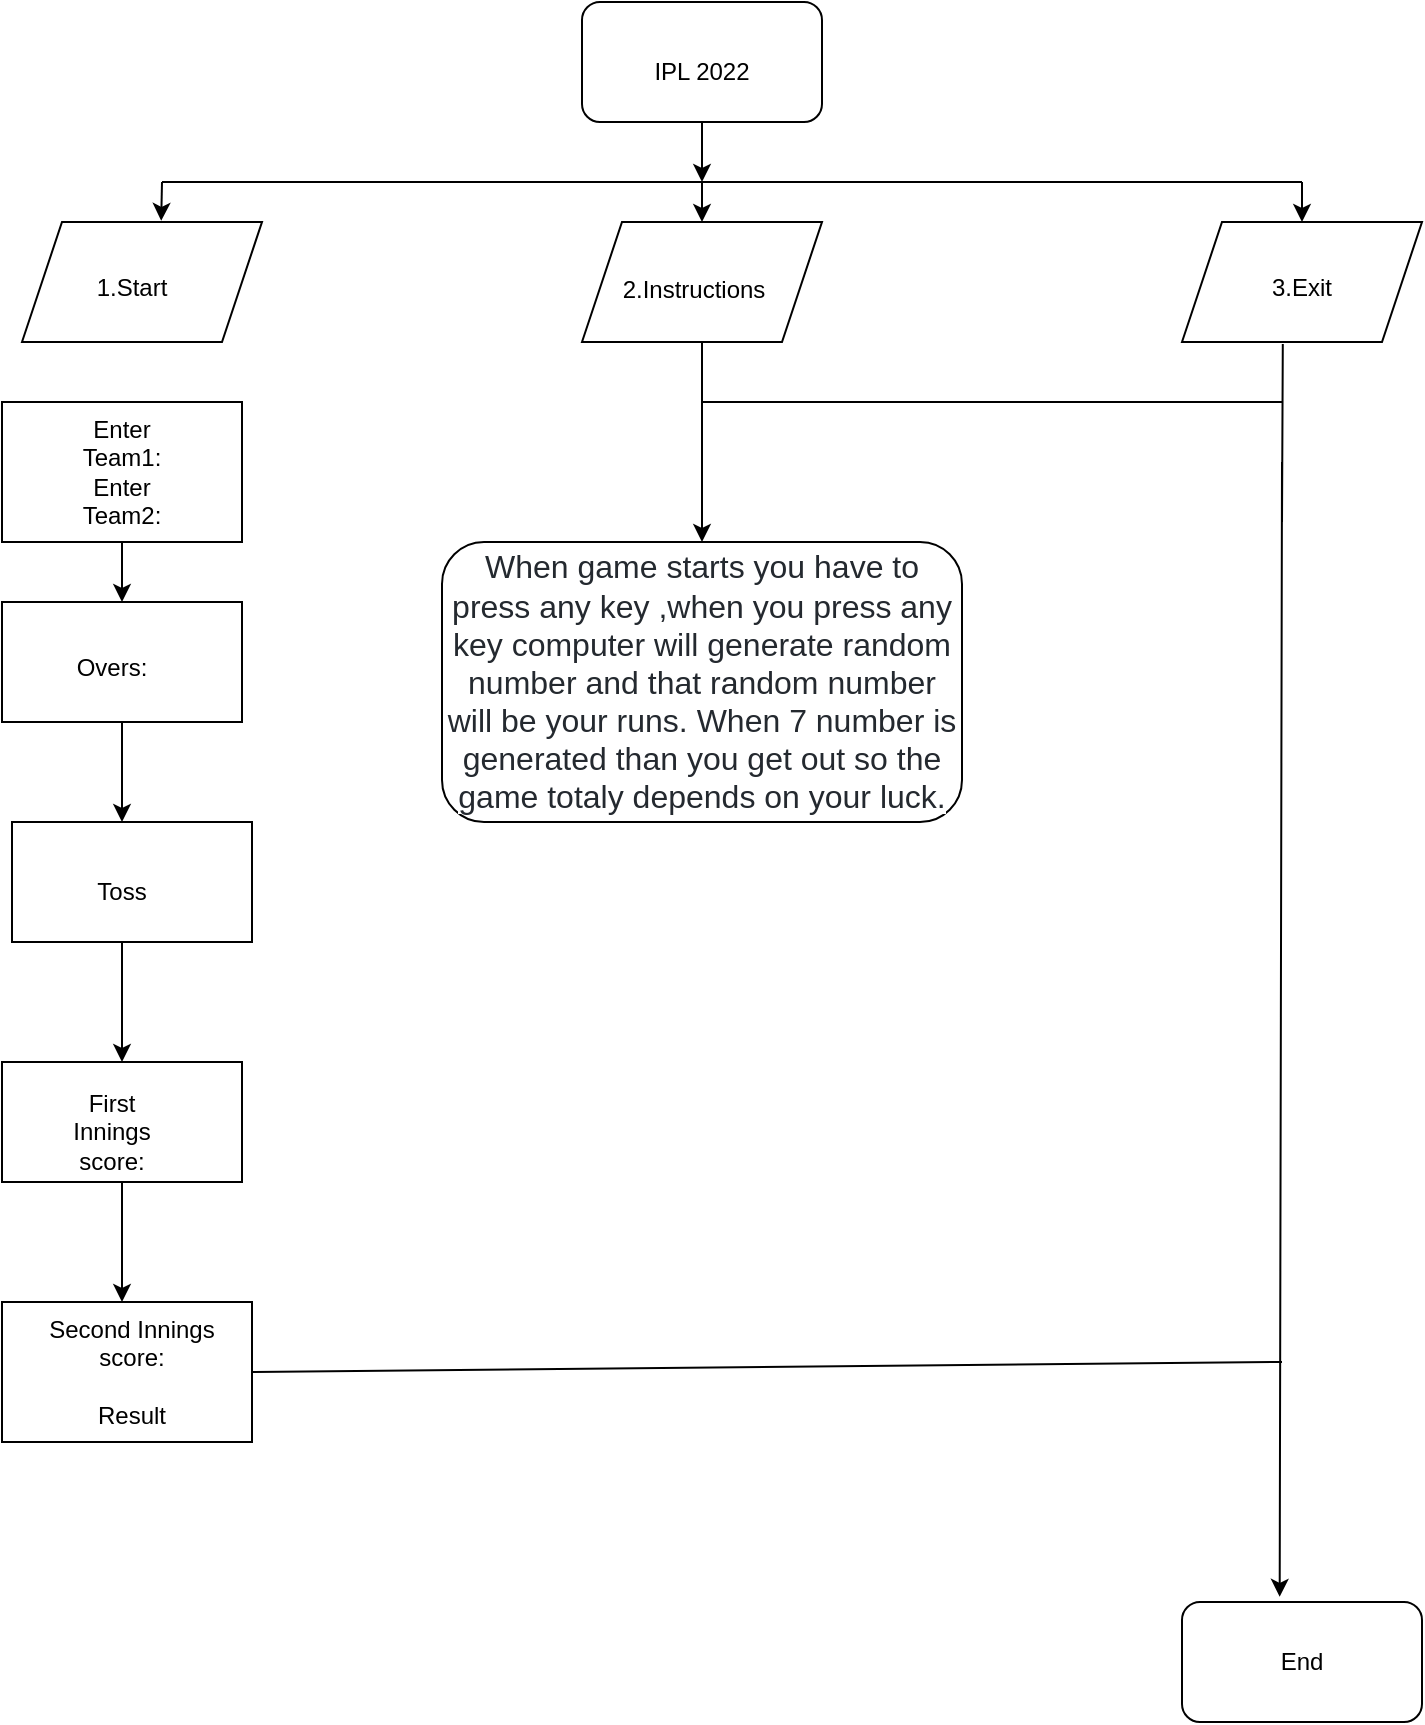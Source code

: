 <mxfile version="17.4.0" type="github">
  <diagram id="3swnLE-ZnTLYNR-ZavkG" name="Page-1">
    <mxGraphModel dx="1038" dy="579" grid="1" gridSize="10" guides="1" tooltips="1" connect="1" arrows="1" fold="1" page="1" pageScale="1" pageWidth="850" pageHeight="1100" math="0" shadow="0">
      <root>
        <mxCell id="0" />
        <mxCell id="1" parent="0" />
        <mxCell id="bBnkGmfIPWNOLtxuIGLy-1" value="" style="rounded=1;whiteSpace=wrap;html=1;" vertex="1" parent="1">
          <mxGeometry x="350" y="60" width="120" height="60" as="geometry" />
        </mxCell>
        <mxCell id="bBnkGmfIPWNOLtxuIGLy-3" value="" style="rounded=1;whiteSpace=wrap;html=1;" vertex="1" parent="1">
          <mxGeometry x="280" y="330" width="260" height="140" as="geometry" />
        </mxCell>
        <mxCell id="bBnkGmfIPWNOLtxuIGLy-4" value="" style="rounded=1;whiteSpace=wrap;html=1;" vertex="1" parent="1">
          <mxGeometry x="650" y="860" width="120" height="60" as="geometry" />
        </mxCell>
        <mxCell id="bBnkGmfIPWNOLtxuIGLy-5" value="" style="shape=parallelogram;perimeter=parallelogramPerimeter;whiteSpace=wrap;html=1;fixedSize=1;" vertex="1" parent="1">
          <mxGeometry x="650" y="170" width="120" height="60" as="geometry" />
        </mxCell>
        <mxCell id="bBnkGmfIPWNOLtxuIGLy-6" value="" style="shape=parallelogram;perimeter=parallelogramPerimeter;whiteSpace=wrap;html=1;fixedSize=1;" vertex="1" parent="1">
          <mxGeometry x="350" y="170" width="120" height="60" as="geometry" />
        </mxCell>
        <mxCell id="bBnkGmfIPWNOLtxuIGLy-7" value="" style="shape=parallelogram;perimeter=parallelogramPerimeter;whiteSpace=wrap;html=1;fixedSize=1;" vertex="1" parent="1">
          <mxGeometry x="70" y="170" width="120" height="60" as="geometry" />
        </mxCell>
        <mxCell id="bBnkGmfIPWNOLtxuIGLy-8" value="IPL 2022" style="text;html=1;strokeColor=none;fillColor=none;align=center;verticalAlign=middle;whiteSpace=wrap;rounded=0;" vertex="1" parent="1">
          <mxGeometry x="380" y="80" width="60" height="30" as="geometry" />
        </mxCell>
        <mxCell id="bBnkGmfIPWNOLtxuIGLy-10" value="1.Start" style="text;html=1;strokeColor=none;fillColor=none;align=center;verticalAlign=middle;whiteSpace=wrap;rounded=0;" vertex="1" parent="1">
          <mxGeometry x="90" y="185" width="70" height="35" as="geometry" />
        </mxCell>
        <mxCell id="bBnkGmfIPWNOLtxuIGLy-11" value="2.Instructions" style="text;html=1;strokeColor=none;fillColor=none;align=center;verticalAlign=middle;whiteSpace=wrap;rounded=0;" vertex="1" parent="1">
          <mxGeometry x="376" y="189" width="60" height="30" as="geometry" />
        </mxCell>
        <mxCell id="bBnkGmfIPWNOLtxuIGLy-12" value="3.Exit" style="text;html=1;strokeColor=none;fillColor=none;align=center;verticalAlign=middle;whiteSpace=wrap;rounded=0;" vertex="1" parent="1">
          <mxGeometry x="680" y="187.5" width="60" height="30" as="geometry" />
        </mxCell>
        <mxCell id="bBnkGmfIPWNOLtxuIGLy-14" value="" style="endArrow=classic;html=1;rounded=0;exitX=0.42;exitY=1.017;exitDx=0;exitDy=0;exitPerimeter=0;entryX=0.407;entryY=-0.043;entryDx=0;entryDy=0;entryPerimeter=0;" edge="1" parent="1" source="bBnkGmfIPWNOLtxuIGLy-5" target="bBnkGmfIPWNOLtxuIGLy-4">
          <mxGeometry width="50" height="50" relative="1" as="geometry">
            <mxPoint x="400" y="320" as="sourcePoint" />
            <mxPoint x="710" y="250" as="targetPoint" />
            <Array as="points">
              <mxPoint x="700" y="320" />
              <mxPoint x="700" y="290" />
            </Array>
          </mxGeometry>
        </mxCell>
        <mxCell id="bBnkGmfIPWNOLtxuIGLy-15" value="" style="endArrow=classic;html=1;rounded=0;exitX=0.5;exitY=1;exitDx=0;exitDy=0;" edge="1" parent="1" source="bBnkGmfIPWNOLtxuIGLy-1">
          <mxGeometry width="50" height="50" relative="1" as="geometry">
            <mxPoint x="365" y="170" as="sourcePoint" />
            <mxPoint x="410" y="150" as="targetPoint" />
          </mxGeometry>
        </mxCell>
        <mxCell id="bBnkGmfIPWNOLtxuIGLy-16" value="" style="endArrow=none;html=1;rounded=0;" edge="1" parent="1">
          <mxGeometry width="50" height="50" relative="1" as="geometry">
            <mxPoint x="140" y="150" as="sourcePoint" />
            <mxPoint x="410" y="150" as="targetPoint" />
          </mxGeometry>
        </mxCell>
        <mxCell id="bBnkGmfIPWNOLtxuIGLy-17" value="" style="endArrow=none;html=1;rounded=0;" edge="1" parent="1">
          <mxGeometry width="50" height="50" relative="1" as="geometry">
            <mxPoint x="410" y="150" as="sourcePoint" />
            <mxPoint x="710" y="150" as="targetPoint" />
          </mxGeometry>
        </mxCell>
        <mxCell id="bBnkGmfIPWNOLtxuIGLy-18" value="" style="endArrow=classic;html=1;rounded=0;entryX=0.58;entryY=-0.01;entryDx=0;entryDy=0;entryPerimeter=0;" edge="1" parent="1" target="bBnkGmfIPWNOLtxuIGLy-7">
          <mxGeometry width="50" height="50" relative="1" as="geometry">
            <mxPoint x="140" y="150" as="sourcePoint" />
            <mxPoint x="125" y="110" as="targetPoint" />
          </mxGeometry>
        </mxCell>
        <mxCell id="bBnkGmfIPWNOLtxuIGLy-19" value="" style="endArrow=classic;html=1;rounded=0;" edge="1" parent="1">
          <mxGeometry width="50" height="50" relative="1" as="geometry">
            <mxPoint x="710" y="150" as="sourcePoint" />
            <mxPoint x="710" y="170" as="targetPoint" />
            <Array as="points" />
          </mxGeometry>
        </mxCell>
        <mxCell id="bBnkGmfIPWNOLtxuIGLy-20" value="" style="endArrow=classic;html=1;rounded=0;entryX=0.5;entryY=0;entryDx=0;entryDy=0;" edge="1" parent="1" target="bBnkGmfIPWNOLtxuIGLy-6">
          <mxGeometry width="50" height="50" relative="1" as="geometry">
            <mxPoint x="410" y="150" as="sourcePoint" />
            <mxPoint x="380" y="160" as="targetPoint" />
          </mxGeometry>
        </mxCell>
        <mxCell id="bBnkGmfIPWNOLtxuIGLy-21" value="" style="rounded=0;whiteSpace=wrap;html=1;" vertex="1" parent="1">
          <mxGeometry x="60" y="260" width="120" height="70" as="geometry" />
        </mxCell>
        <mxCell id="bBnkGmfIPWNOLtxuIGLy-22" value="" style="rounded=0;whiteSpace=wrap;html=1;" vertex="1" parent="1">
          <mxGeometry x="60" y="360" width="120" height="60" as="geometry" />
        </mxCell>
        <mxCell id="bBnkGmfIPWNOLtxuIGLy-23" value="" style="rounded=0;whiteSpace=wrap;html=1;" vertex="1" parent="1">
          <mxGeometry x="65" y="470" width="120" height="60" as="geometry" />
        </mxCell>
        <mxCell id="bBnkGmfIPWNOLtxuIGLy-24" value="Enter Team1:&lt;br&gt;Enter Team2:" style="text;html=1;strokeColor=none;fillColor=none;align=center;verticalAlign=middle;whiteSpace=wrap;rounded=0;" vertex="1" parent="1">
          <mxGeometry x="90" y="280" width="60" height="30" as="geometry" />
        </mxCell>
        <mxCell id="bBnkGmfIPWNOLtxuIGLy-25" value="Overs:" style="text;html=1;strokeColor=none;fillColor=none;align=center;verticalAlign=middle;whiteSpace=wrap;rounded=0;" vertex="1" parent="1">
          <mxGeometry x="80" y="380" width="70" height="25" as="geometry" />
        </mxCell>
        <mxCell id="bBnkGmfIPWNOLtxuIGLy-26" value="Toss" style="text;html=1;strokeColor=none;fillColor=none;align=center;verticalAlign=middle;whiteSpace=wrap;rounded=0;" vertex="1" parent="1">
          <mxGeometry x="90" y="490" width="60" height="30" as="geometry" />
        </mxCell>
        <mxCell id="bBnkGmfIPWNOLtxuIGLy-27" value="&#xa;&#xa;&lt;span style=&quot;color: rgb(36, 41, 47); font-size: 16px; font-style: normal; font-weight: 400; letter-spacing: normal; text-indent: 0px; text-transform: none; word-spacing: 0px; background-color: rgb(255, 255, 255); display: inline; float: none;&quot;&gt;When game starts you have to press any key ,when you press any key computer will generate random number and that random number will be your runs. When 7 number is generated than you get out so the game totaly depends on your luck.&lt;/span&gt;&#xa;&#xa;" style="text;html=1;strokeColor=none;fillColor=none;align=center;verticalAlign=middle;whiteSpace=wrap;rounded=0;" vertex="1" parent="1">
          <mxGeometry x="280" y="360" width="260" height="80" as="geometry" />
        </mxCell>
        <mxCell id="bBnkGmfIPWNOLtxuIGLy-28" value="" style="rounded=0;whiteSpace=wrap;html=1;" vertex="1" parent="1">
          <mxGeometry x="60" y="590" width="120" height="60" as="geometry" />
        </mxCell>
        <mxCell id="bBnkGmfIPWNOLtxuIGLy-29" value="First Innings score:&lt;br&gt;" style="text;html=1;strokeColor=none;fillColor=none;align=center;verticalAlign=middle;whiteSpace=wrap;rounded=0;" vertex="1" parent="1">
          <mxGeometry x="85" y="610" width="60" height="30" as="geometry" />
        </mxCell>
        <mxCell id="bBnkGmfIPWNOLtxuIGLy-30" value="" style="rounded=0;whiteSpace=wrap;html=1;" vertex="1" parent="1">
          <mxGeometry x="60" y="710" width="125" height="70" as="geometry" />
        </mxCell>
        <mxCell id="bBnkGmfIPWNOLtxuIGLy-31" value="Second Innings score:&lt;br&gt;&lt;br&gt;Result" style="text;html=1;strokeColor=none;fillColor=none;align=center;verticalAlign=middle;whiteSpace=wrap;rounded=0;" vertex="1" parent="1">
          <mxGeometry x="70" y="720" width="110" height="50" as="geometry" />
        </mxCell>
        <mxCell id="bBnkGmfIPWNOLtxuIGLy-32" value="" style="endArrow=classic;html=1;rounded=0;exitX=0.5;exitY=1;exitDx=0;exitDy=0;" edge="1" parent="1" source="bBnkGmfIPWNOLtxuIGLy-6">
          <mxGeometry width="50" height="50" relative="1" as="geometry">
            <mxPoint x="380" y="310" as="sourcePoint" />
            <mxPoint x="410" y="330" as="targetPoint" />
          </mxGeometry>
        </mxCell>
        <mxCell id="bBnkGmfIPWNOLtxuIGLy-34" value="" style="endArrow=none;html=1;rounded=0;" edge="1" parent="1">
          <mxGeometry width="50" height="50" relative="1" as="geometry">
            <mxPoint x="410" y="260" as="sourcePoint" />
            <mxPoint x="700" y="260" as="targetPoint" />
            <Array as="points">
              <mxPoint x="480" y="260" />
              <mxPoint x="490" y="260" />
            </Array>
          </mxGeometry>
        </mxCell>
        <mxCell id="bBnkGmfIPWNOLtxuIGLy-35" value="" style="endArrow=classic;html=1;rounded=0;entryX=0.5;entryY=0;entryDx=0;entryDy=0;exitX=0.5;exitY=1;exitDx=0;exitDy=0;" edge="1" parent="1" source="bBnkGmfIPWNOLtxuIGLy-21" target="bBnkGmfIPWNOLtxuIGLy-22">
          <mxGeometry width="50" height="50" relative="1" as="geometry">
            <mxPoint x="100" y="380" as="sourcePoint" />
            <mxPoint x="150" y="330" as="targetPoint" />
          </mxGeometry>
        </mxCell>
        <mxCell id="bBnkGmfIPWNOLtxuIGLy-36" value="" style="endArrow=classic;html=1;rounded=0;exitX=0.5;exitY=1;exitDx=0;exitDy=0;" edge="1" parent="1" source="bBnkGmfIPWNOLtxuIGLy-22">
          <mxGeometry width="50" height="50" relative="1" as="geometry">
            <mxPoint x="70" y="470" as="sourcePoint" />
            <mxPoint x="120" y="470" as="targetPoint" />
          </mxGeometry>
        </mxCell>
        <mxCell id="bBnkGmfIPWNOLtxuIGLy-37" value="" style="endArrow=classic;html=1;rounded=0;entryX=0.5;entryY=0;entryDx=0;entryDy=0;" edge="1" parent="1" target="bBnkGmfIPWNOLtxuIGLy-28">
          <mxGeometry width="50" height="50" relative="1" as="geometry">
            <mxPoint x="120" y="530" as="sourcePoint" />
            <mxPoint x="135" y="540" as="targetPoint" />
          </mxGeometry>
        </mxCell>
        <mxCell id="bBnkGmfIPWNOLtxuIGLy-38" value="" style="endArrow=classic;html=1;rounded=0;exitX=0.5;exitY=1;exitDx=0;exitDy=0;" edge="1" parent="1" source="bBnkGmfIPWNOLtxuIGLy-28">
          <mxGeometry width="50" height="50" relative="1" as="geometry">
            <mxPoint x="90" y="710" as="sourcePoint" />
            <mxPoint x="120" y="710" as="targetPoint" />
          </mxGeometry>
        </mxCell>
        <mxCell id="bBnkGmfIPWNOLtxuIGLy-40" value="" style="endArrow=none;html=1;rounded=0;exitX=1;exitY=0.5;exitDx=0;exitDy=0;" edge="1" parent="1" source="bBnkGmfIPWNOLtxuIGLy-30">
          <mxGeometry width="50" height="50" relative="1" as="geometry">
            <mxPoint x="370" y="750" as="sourcePoint" />
            <mxPoint x="700" y="740" as="targetPoint" />
          </mxGeometry>
        </mxCell>
        <mxCell id="bBnkGmfIPWNOLtxuIGLy-41" value="End" style="text;html=1;strokeColor=none;fillColor=none;align=center;verticalAlign=middle;whiteSpace=wrap;rounded=0;" vertex="1" parent="1">
          <mxGeometry x="680" y="877.5" width="60" height="25" as="geometry" />
        </mxCell>
      </root>
    </mxGraphModel>
  </diagram>
</mxfile>

